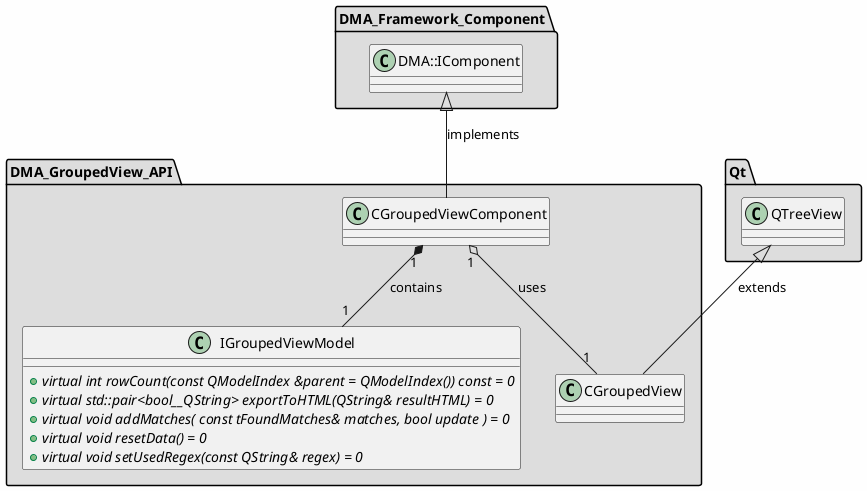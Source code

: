 
@startuml

skinparam backgroundColor #FEFEFE
skinparam wrapWidth 600
package "DMA_Framework_Component" #DDDDDD
{

class "DMA::IComponent"
{
}

}

package "DMA_GroupedView_API" #DDDDDD
{

class "CGroupedView"
{
}

class "CGroupedViewComponent"
{
}

class "IGroupedViewModel"
{
    + {abstract} virtual int rowCount(const QModelIndex &parent = QModelIndex()) const = 0
    + {abstract} virtual std::pair<bool__QString> exportToHTML(QString& resultHTML) = 0
    + {abstract} virtual void addMatches( const tFoundMatches& matches, bool update ) = 0
    + {abstract} virtual void resetData() = 0
    + {abstract} virtual void setUsedRegex(const QString& regex) = 0
}

}

package "Qt" #DDDDDD
{

class "QTreeView"
{
}

}

'====================Inheritance section====================
QTreeView <|-- CGroupedView : extends
DMA::IComponent <|-- CGroupedViewComponent : implements

'====================Dependencies section====================
CGroupedViewComponent "1" o-- "1" CGroupedView : uses
CGroupedViewComponent "1" *-- "1" IGroupedViewModel : contains

@enduml